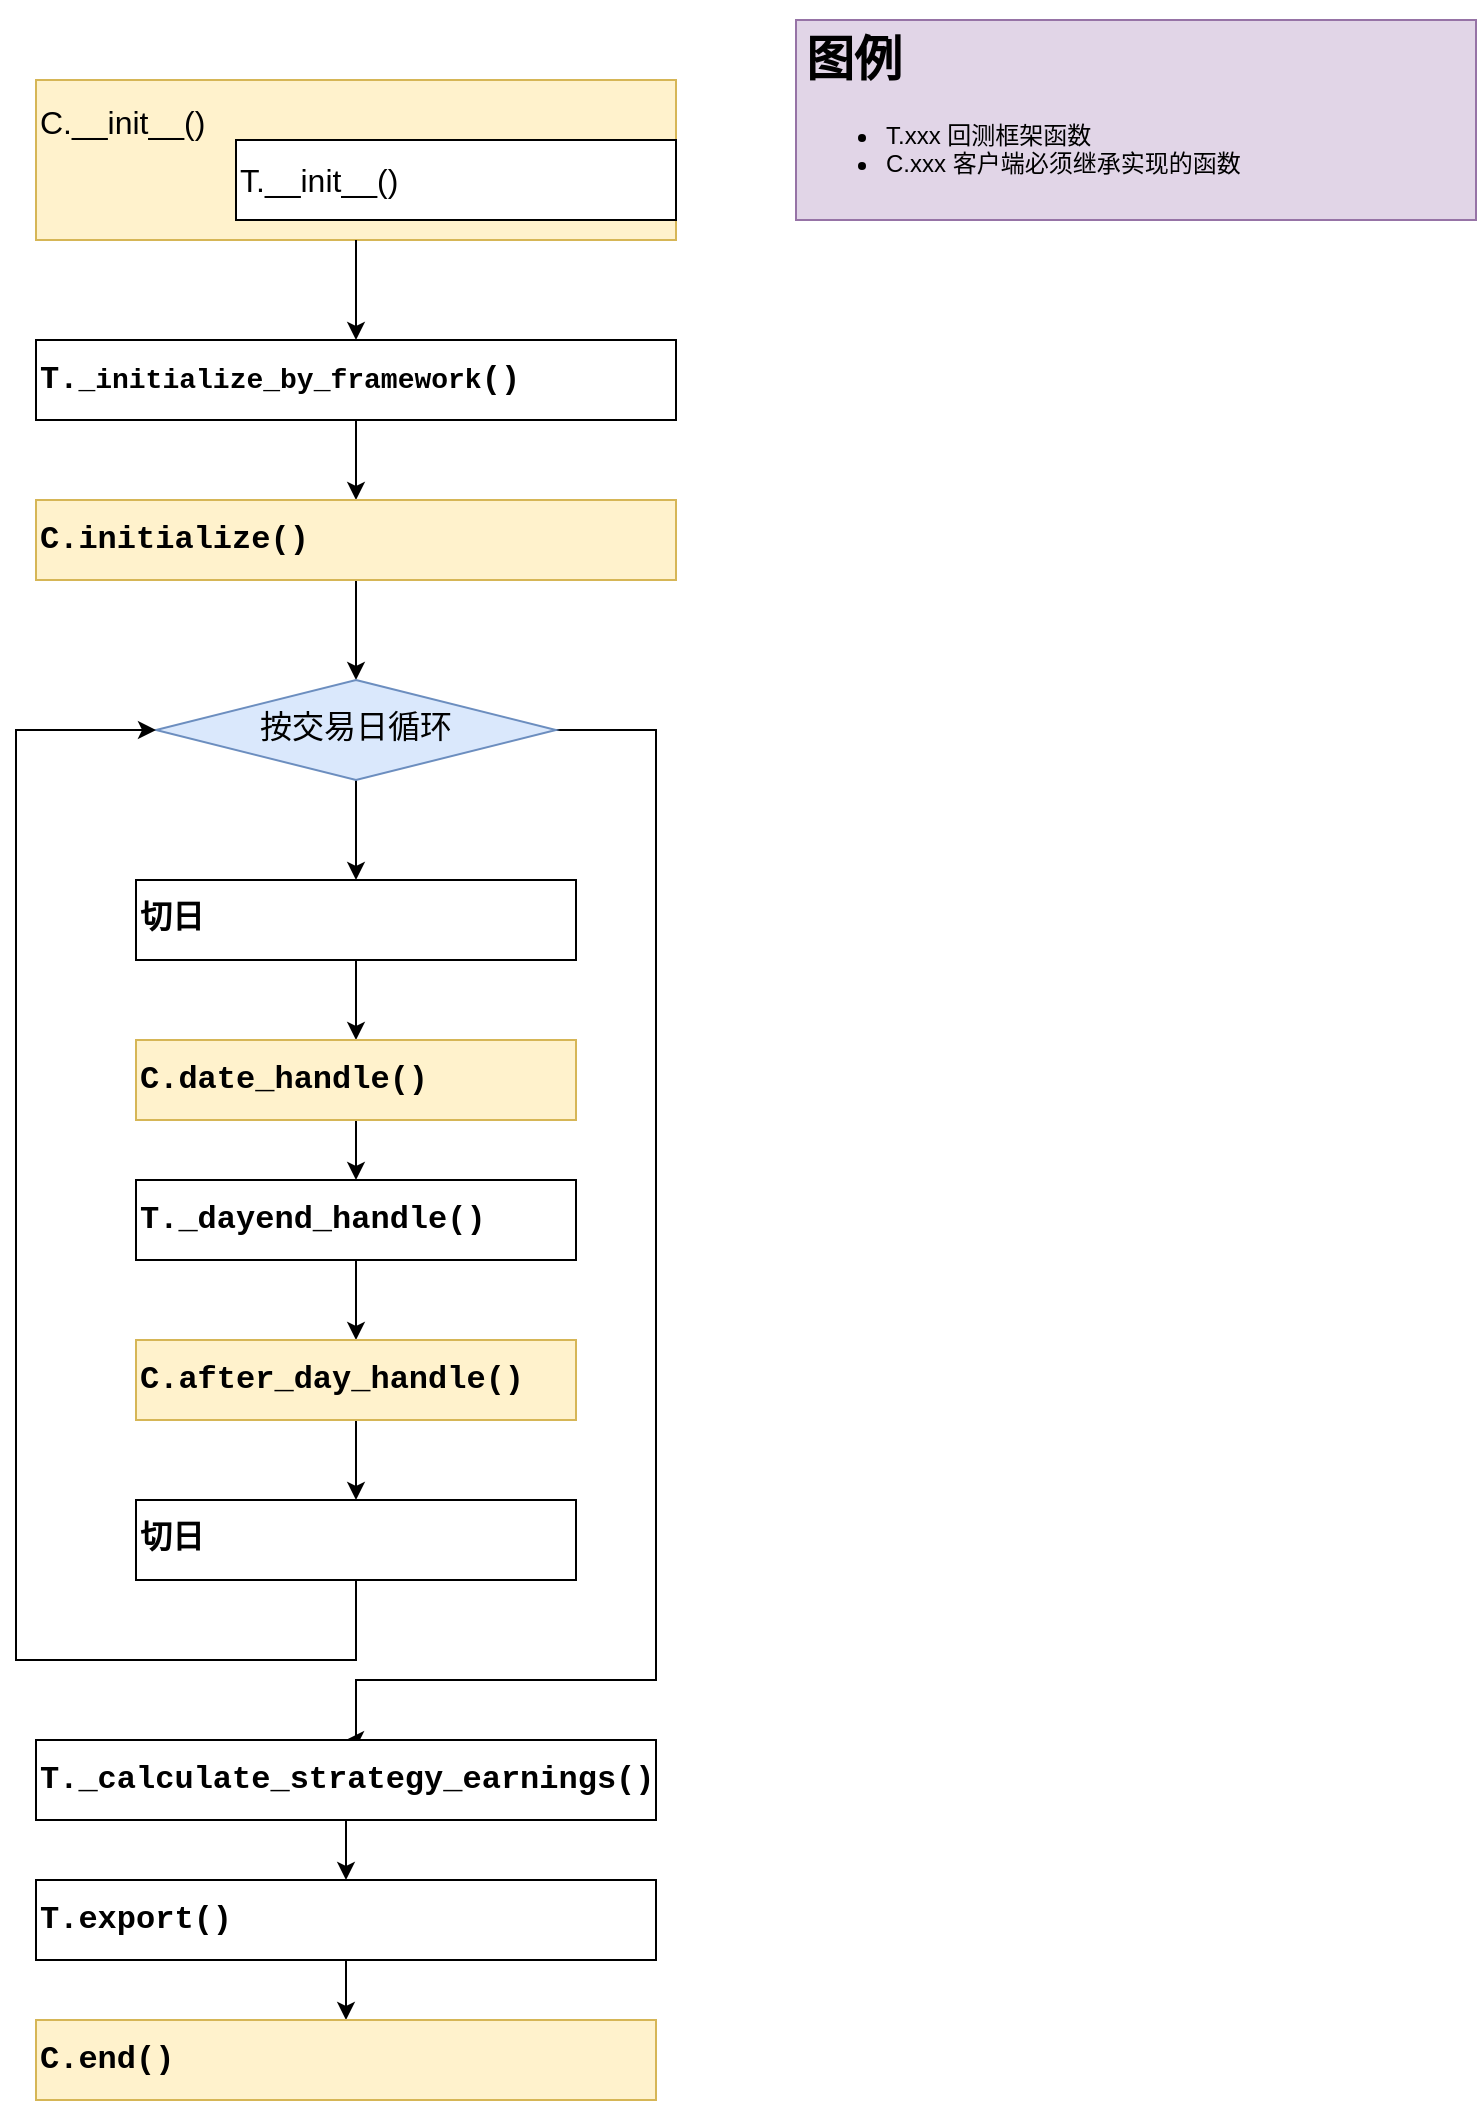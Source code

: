 <mxfile version="12.9.3" type="device" pages="2"><diagram id="9LquHpXJnnB-KaJI31sy" name="基金回测框架流程图"><mxGraphModel dx="1038" dy="548" grid="1" gridSize="10" guides="1" tooltips="1" connect="1" arrows="1" fold="1" page="1" pageScale="1" pageWidth="827" pageHeight="1169" math="0" shadow="0"><root><mxCell id="0"/><mxCell id="1" parent="0"/><mxCell id="lUjhLnlNjXNmUjrPEGCF-2" value="" style="group" parent="1" vertex="1" connectable="0"><mxGeometry x="60" y="70" width="320" height="80" as="geometry"/></mxCell><mxCell id="dNiknycowgw9r7NFCk6l-1" value="C.__init__()&lt;br&gt;&amp;nbsp;&lt;br&gt;&amp;nbsp;" style="rounded=0;whiteSpace=wrap;html=1;fillColor=#fff2cc;strokeColor=#d6b656;align=left;fontSize=16;" parent="lUjhLnlNjXNmUjrPEGCF-2" vertex="1"><mxGeometry width="320" height="80" as="geometry"/></mxCell><mxCell id="lUjhLnlNjXNmUjrPEGCF-1" value="T.__init__()" style="rounded=0;whiteSpace=wrap;html=1;fontSize=16;align=left;" parent="lUjhLnlNjXNmUjrPEGCF-2" vertex="1"><mxGeometry x="100" y="30" width="220" height="40" as="geometry"/></mxCell><mxCell id="lUjhLnlNjXNmUjrPEGCF-5" value="" style="edgeStyle=orthogonalEdgeStyle;rounded=0;orthogonalLoop=1;jettySize=auto;html=1;fontFamily=Courier New;fontSize=16;" parent="1" source="lUjhLnlNjXNmUjrPEGCF-3" target="lUjhLnlNjXNmUjrPEGCF-4" edge="1"><mxGeometry relative="1" as="geometry"/></mxCell><mxCell id="lUjhLnlNjXNmUjrPEGCF-3" value="T.&lt;span style=&quot;background-color: rgb(255, 255, 255); font-size: 14px; white-space: pre;&quot;&gt;_initialize_by_framework&lt;/span&gt;&lt;span&gt;()&lt;/span&gt;" style="rounded=0;whiteSpace=wrap;html=1;fontSize=16;align=left;fontFamily=Courier New;fontStyle=1" parent="1" vertex="1"><mxGeometry x="60" y="200" width="320" height="40" as="geometry"/></mxCell><mxCell id="lUjhLnlNjXNmUjrPEGCF-7" value="" style="edgeStyle=orthogonalEdgeStyle;rounded=0;orthogonalLoop=1;jettySize=auto;html=1;fontFamily=Courier New;fontSize=16;entryX=0.5;entryY=0;entryDx=0;entryDy=0;" parent="1" source="lUjhLnlNjXNmUjrPEGCF-4" target="lUjhLnlNjXNmUjrPEGCF-8" edge="1"><mxGeometry relative="1" as="geometry"><mxPoint x="220" y="370" as="targetPoint"/></mxGeometry></mxCell><mxCell id="lUjhLnlNjXNmUjrPEGCF-4" value="C.initialize&lt;span&gt;()&lt;/span&gt;" style="rounded=0;whiteSpace=wrap;html=1;fontSize=16;align=left;fontFamily=Courier New;fontStyle=1;fillColor=#fff2cc;strokeColor=#d6b656;" parent="1" vertex="1"><mxGeometry x="60" y="280" width="320" height="40" as="geometry"/></mxCell><mxCell id="lUjhLnlNjXNmUjrPEGCF-13" value="" style="edgeStyle=orthogonalEdgeStyle;rounded=0;orthogonalLoop=1;jettySize=auto;html=1;fontFamily=Courier New;fontSize=16;" parent="1" source="lUjhLnlNjXNmUjrPEGCF-8" target="lUjhLnlNjXNmUjrPEGCF-9" edge="1"><mxGeometry relative="1" as="geometry"/></mxCell><mxCell id="lUjhLnlNjXNmUjrPEGCF-24" value="" style="edgeStyle=orthogonalEdgeStyle;rounded=0;orthogonalLoop=1;jettySize=auto;html=1;fontFamily=Courier New;fontSize=16;entryX=0.5;entryY=0;entryDx=0;entryDy=0;" parent="1" source="lUjhLnlNjXNmUjrPEGCF-8" target="lUjhLnlNjXNmUjrPEGCF-20" edge="1"><mxGeometry relative="1" as="geometry"><mxPoint x="400" y="395" as="targetPoint"/><Array as="points"><mxPoint x="370" y="395"/><mxPoint x="370" y="870"/><mxPoint x="220" y="870"/></Array></mxGeometry></mxCell><mxCell id="lUjhLnlNjXNmUjrPEGCF-8" value="按交易日循环" style="rhombus;whiteSpace=wrap;html=1;fontFamily=Courier New;fontSize=16;align=center;fillColor=#dae8fc;strokeColor=#6c8ebf;" parent="1" vertex="1"><mxGeometry x="120" y="370" width="200" height="50" as="geometry"/></mxCell><mxCell id="lUjhLnlNjXNmUjrPEGCF-14" value="" style="edgeStyle=orthogonalEdgeStyle;rounded=0;orthogonalLoop=1;jettySize=auto;html=1;fontFamily=Courier New;fontSize=16;" parent="1" source="lUjhLnlNjXNmUjrPEGCF-9" target="lUjhLnlNjXNmUjrPEGCF-10" edge="1"><mxGeometry relative="1" as="geometry"/></mxCell><mxCell id="lUjhLnlNjXNmUjrPEGCF-9" value="切日" style="rounded=0;whiteSpace=wrap;html=1;fontSize=16;align=left;fontFamily=Courier New;fontStyle=1" parent="1" vertex="1"><mxGeometry x="110" y="470" width="220" height="40" as="geometry"/></mxCell><mxCell id="lUjhLnlNjXNmUjrPEGCF-15" value="" style="edgeStyle=orthogonalEdgeStyle;rounded=0;orthogonalLoop=1;jettySize=auto;html=1;fontFamily=Courier New;fontSize=16;" parent="1" source="lUjhLnlNjXNmUjrPEGCF-10" target="lUjhLnlNjXNmUjrPEGCF-11" edge="1"><mxGeometry relative="1" as="geometry"/></mxCell><mxCell id="lUjhLnlNjXNmUjrPEGCF-10" value="C.date_handle()" style="rounded=0;whiteSpace=wrap;html=1;fontSize=16;align=left;fontFamily=Courier New;fontStyle=1;fillColor=#fff2cc;strokeColor=#d6b656;" parent="1" vertex="1"><mxGeometry x="110" y="550" width="220" height="40" as="geometry"/></mxCell><mxCell id="lUjhLnlNjXNmUjrPEGCF-17" value="" style="edgeStyle=orthogonalEdgeStyle;rounded=0;orthogonalLoop=1;jettySize=auto;html=1;fontFamily=Courier New;fontSize=16;" parent="1" source="lUjhLnlNjXNmUjrPEGCF-11" target="lUjhLnlNjXNmUjrPEGCF-16" edge="1"><mxGeometry relative="1" as="geometry"/></mxCell><mxCell id="lUjhLnlNjXNmUjrPEGCF-11" value="T._dayend_handle()" style="rounded=0;whiteSpace=wrap;html=1;fontSize=16;align=left;fontFamily=Courier New;fontStyle=1" parent="1" vertex="1"><mxGeometry x="110" y="620" width="220" height="40" as="geometry"/></mxCell><mxCell id="lUjhLnlNjXNmUjrPEGCF-19" value="" style="edgeStyle=orthogonalEdgeStyle;rounded=0;orthogonalLoop=1;jettySize=auto;html=1;fontFamily=Courier New;fontSize=16;entryX=0;entryY=0.5;entryDx=0;entryDy=0;exitX=0.5;exitY=1;exitDx=0;exitDy=0;" parent="1" source="lUjhLnlNjXNmUjrPEGCF-18" target="lUjhLnlNjXNmUjrPEGCF-8" edge="1"><mxGeometry relative="1" as="geometry"><mxPoint x="220" y="870" as="sourcePoint"/><Array as="points"><mxPoint x="220" y="860"/><mxPoint x="50" y="860"/><mxPoint x="50" y="395"/></Array></mxGeometry></mxCell><mxCell id="lUjhLnlNjXNmUjrPEGCF-22" value="" style="edgeStyle=orthogonalEdgeStyle;rounded=0;orthogonalLoop=1;jettySize=auto;html=1;fontFamily=Courier New;fontSize=16;" parent="1" source="lUjhLnlNjXNmUjrPEGCF-16" target="lUjhLnlNjXNmUjrPEGCF-18" edge="1"><mxGeometry relative="1" as="geometry"/></mxCell><mxCell id="lUjhLnlNjXNmUjrPEGCF-16" value="C.after_day_handle()" style="rounded=0;whiteSpace=wrap;html=1;fontSize=16;align=left;fontFamily=Courier New;fontStyle=1;fillColor=#fff2cc;strokeColor=#d6b656;" parent="1" vertex="1"><mxGeometry x="110" y="700" width="220" height="40" as="geometry"/></mxCell><mxCell id="lUjhLnlNjXNmUjrPEGCF-26" value="" style="edgeStyle=orthogonalEdgeStyle;rounded=0;orthogonalLoop=1;jettySize=auto;html=1;fontFamily=Courier New;fontSize=16;" parent="1" source="lUjhLnlNjXNmUjrPEGCF-20" target="lUjhLnlNjXNmUjrPEGCF-25" edge="1"><mxGeometry relative="1" as="geometry"/></mxCell><mxCell id="lUjhLnlNjXNmUjrPEGCF-20" value="T._calculate_strategy_earnings()" style="rounded=0;whiteSpace=wrap;html=1;fontSize=16;align=left;fontFamily=Courier New;fontStyle=1;" parent="1" vertex="1"><mxGeometry x="60" y="900" width="310" height="40" as="geometry"/></mxCell><mxCell id="lUjhLnlNjXNmUjrPEGCF-28" value="" style="edgeStyle=orthogonalEdgeStyle;rounded=0;orthogonalLoop=1;jettySize=auto;html=1;fontFamily=Courier New;fontSize=16;" parent="1" source="lUjhLnlNjXNmUjrPEGCF-25" target="lUjhLnlNjXNmUjrPEGCF-27" edge="1"><mxGeometry relative="1" as="geometry"/></mxCell><mxCell id="lUjhLnlNjXNmUjrPEGCF-25" value="T.export()" style="rounded=0;whiteSpace=wrap;html=1;fontSize=16;align=left;fontFamily=Courier New;fontStyle=1;" parent="1" vertex="1"><mxGeometry x="60" y="970" width="310" height="40" as="geometry"/></mxCell><mxCell id="lUjhLnlNjXNmUjrPEGCF-27" value="C.end()" style="rounded=0;whiteSpace=wrap;html=1;fontSize=16;align=left;fontFamily=Courier New;fontStyle=1;fillColor=#fff2cc;strokeColor=#d6b656;" parent="1" vertex="1"><mxGeometry x="60" y="1040" width="310" height="40" as="geometry"/></mxCell><mxCell id="lUjhLnlNjXNmUjrPEGCF-18" value="切日" style="rounded=0;whiteSpace=wrap;html=1;fontSize=16;align=left;fontFamily=Courier New;fontStyle=1;" parent="1" vertex="1"><mxGeometry x="110" y="780" width="220" height="40" as="geometry"/></mxCell><mxCell id="lUjhLnlNjXNmUjrPEGCF-29" value="" style="edgeStyle=orthogonalEdgeStyle;rounded=0;orthogonalLoop=1;jettySize=auto;html=1;fontFamily=Courier New;fontSize=16;" parent="1" source="dNiknycowgw9r7NFCk6l-1" target="lUjhLnlNjXNmUjrPEGCF-3" edge="1"><mxGeometry relative="1" as="geometry"/></mxCell><mxCell id="_YClVU8o-C4WxSsiPc17-1" value="&lt;h1&gt;图例&lt;/h1&gt;&lt;p&gt;&lt;ul&gt;&lt;li&gt;T.xxx 回测框架函数&lt;/li&gt;&lt;li&gt;C.xxx 客户端必须继承实现的函数&lt;/li&gt;&lt;/ul&gt;&lt;/p&gt;" style="text;html=1;strokeColor=#9673a6;fillColor=#e1d5e7;spacing=5;spacingTop=-20;whiteSpace=wrap;overflow=hidden;rounded=0;" parent="1" vertex="1"><mxGeometry x="440" y="40" width="340" height="100" as="geometry"/></mxCell></root></mxGraphModel></diagram><diagram id="bemDhSIIszxiF6lGKJjw" name="主要对象图"><mxGraphModel dx="1730" dy="913" grid="1" gridSize="10" guides="1" tooltips="1" connect="1" arrows="1" fold="1" page="1" pageScale="1" pageWidth="827" pageHeight="1169" math="0" shadow="0"><root><mxCell id="ieitzcFaUFLtWvv8JrQe-0"/><mxCell id="ieitzcFaUFLtWvv8JrQe-1" parent="ieitzcFaUFLtWvv8JrQe-0"/><mxCell id="ieitzcFaUFLtWvv8JrQe-17" value="" style="edgeStyle=none;rounded=0;orthogonalLoop=1;jettySize=auto;html=1;fontFamily=Courier New;exitX=0.25;exitY=1;exitDx=0;exitDy=0;entryX=0;entryY=0.5;entryDx=0;entryDy=0;endArrow=oval;endFill=1;" parent="ieitzcFaUFLtWvv8JrQe-1" source="ieitzcFaUFLtWvv8JrQe-3" target="ieitzcFaUFLtWvv8JrQe-4" edge="1"><mxGeometry relative="1" as="geometry"><Array as="points"><mxPoint x="100" y="150"/></Array></mxGeometry></mxCell><mxCell id="ieitzcFaUFLtWvv8JrQe-3" value="FundBackTester" style="shape=parallelogram;perimeter=parallelogramPerimeter;whiteSpace=wrap;html=1;fontFamily=Courier New;fontStyle=1;fillColor=#f5f5f5;strokeColor=#666666;fontColor=#333333;" parent="ieitzcFaUFLtWvv8JrQe-1" vertex="1"><mxGeometry x="60" y="60" width="160" height="60" as="geometry"/></mxCell><mxCell id="ieitzcFaUFLtWvv8JrQe-4" value="&amp;nbsp;属性：start_date / end_date" style="text;html=1;strokeColor=#666666;fillColor=#f5f5f5;align=left;verticalAlign=middle;whiteSpace=wrap;rounded=0;fontFamily=Courier New;fontColor=#333333;" parent="ieitzcFaUFLtWvv8JrQe-1" vertex="1"><mxGeometry x="120" y="140" width="210" height="20" as="geometry"/></mxCell><mxCell id="ieitzcFaUFLtWvv8JrQe-7" value="&amp;nbsp;Unverise 资产池" style="rounded=0;whiteSpace=wrap;html=1;fontFamily=Courier New;align=left;fillColor=#dae8fc;strokeColor=#6c8ebf;" parent="ieitzcFaUFLtWvv8JrQe-1" vertex="1"><mxGeometry x="120" y="190" width="120" height="30" as="geometry"/></mxCell><mxCell id="ieitzcFaUFLtWvv8JrQe-8" value="&amp;nbsp;Context 上下文" style="rounded=0;whiteSpace=wrap;html=1;fontFamily=Courier New;align=left;fillColor=#dae8fc;strokeColor=#6c8ebf;" parent="ieitzcFaUFLtWvv8JrQe-1" vertex="1"><mxGeometry x="120" y="250" width="120" height="30" as="geometry"/></mxCell><mxCell id="qvRL2-K8h0EF5d9zSWWP-6" value="" style="edgeStyle=orthogonalEdgeStyle;rounded=0;orthogonalLoop=1;jettySize=auto;html=1;endArrow=oval;endFill=1;" edge="1" parent="ieitzcFaUFLtWvv8JrQe-1" source="ieitzcFaUFLtWvv8JrQe-9" target="qvRL2-K8h0EF5d9zSWWP-5"><mxGeometry relative="1" as="geometry"/></mxCell><mxCell id="ieitzcFaUFLtWvv8JrQe-9" value="&amp;nbsp;data:dict&lt;br&gt;&amp;nbsp;预加载数据" style="rounded=0;whiteSpace=wrap;html=1;fontFamily=Courier New;align=left;fillColor=#f8cecc;strokeColor=#b85450;" parent="ieitzcFaUFLtWvv8JrQe-1" vertex="1"><mxGeometry x="170" y="340" width="120" height="30" as="geometry"/></mxCell><mxCell id="ieitzcFaUFLtWvv8JrQe-10" value="&amp;nbsp;属性：today / pre_trade_day" style="text;html=1;strokeColor=#666666;fillColor=#f5f5f5;align=left;verticalAlign=middle;whiteSpace=wrap;rounded=0;fontFamily=Courier New;fontColor=#333333;" parent="ieitzcFaUFLtWvv8JrQe-1" vertex="1"><mxGeometry x="170" y="300" width="210" height="20" as="geometry"/></mxCell><mxCell id="ieitzcFaUFLtWvv8JrQe-11" value="&amp;nbsp;Account 账户" style="rounded=0;whiteSpace=wrap;html=1;fontFamily=Courier New;align=left;fillColor=#dae8fc;strokeColor=#6c8ebf;fontStyle=1" parent="ieitzcFaUFLtWvv8JrQe-1" vertex="1"><mxGeometry x="170" y="390" width="120" height="30" as="geometry"/></mxCell><mxCell id="qvRL2-K8h0EF5d9zSWWP-0" value="" style="edgeStyle=orthogonalEdgeStyle;rounded=0;orthogonalLoop=1;jettySize=auto;html=1;endArrow=oval;endFill=1;" edge="1" parent="ieitzcFaUFLtWvv8JrQe-1" source="ieitzcFaUFLtWvv8JrQe-13" target="ieitzcFaUFLtWvv8JrQe-30"><mxGeometry relative="1" as="geometry"/></mxCell><mxCell id="ieitzcFaUFLtWvv8JrQe-13" value="&amp;nbsp;Position 头寸" style="rounded=0;whiteSpace=wrap;html=1;fontFamily=Courier New;align=left;fillColor=#dae8fc;strokeColor=#6c8ebf;fontStyle=1" parent="ieitzcFaUFLtWvv8JrQe-1" vertex="1"><mxGeometry x="320" y="430" width="120" height="30" as="geometry"/></mxCell><mxCell id="qvRL2-K8h0EF5d9zSWWP-10" value="" style="edgeStyle=orthogonalEdgeStyle;rounded=0;orthogonalLoop=1;jettySize=auto;html=1;endArrow=oval;endFill=1;entryX=0;entryY=0.5;entryDx=0;entryDy=0;exitX=1;exitY=0.5;exitDx=0;exitDy=0;" edge="1" parent="ieitzcFaUFLtWvv8JrQe-1" source="ieitzcFaUFLtWvv8JrQe-14" target="qvRL2-K8h0EF5d9zSWWP-11"><mxGeometry relative="1" as="geometry"><mxPoint x="320" y="675" as="targetPoint"/><Array as="points"><mxPoint x="270" y="675"/><mxPoint x="270" y="675"/></Array></mxGeometry></mxCell><mxCell id="ieitzcFaUFLtWvv8JrQe-14" value="Result 策略结果" style="rounded=0;whiteSpace=wrap;html=1;fontFamily=Courier New;align=left;fillColor=#dae8fc;strokeColor=#6c8ebf;fontStyle=1" parent="ieitzcFaUFLtWvv8JrQe-1" vertex="1"><mxGeometry x="120" y="660" width="120" height="30" as="geometry"/></mxCell><mxCell id="qvRL2-K8h0EF5d9zSWWP-2" value="" style="edgeStyle=orthogonalEdgeStyle;rounded=0;orthogonalLoop=1;jettySize=auto;html=1;endArrow=oval;endFill=1;" edge="1" parent="ieitzcFaUFLtWvv8JrQe-1" source="ieitzcFaUFLtWvv8JrQe-15" target="qvRL2-K8h0EF5d9zSWWP-1"><mxGeometry relative="1" as="geometry"/></mxCell><mxCell id="ieitzcFaUFLtWvv8JrQe-15" value="&amp;nbsp;Order 订单" style="rounded=0;whiteSpace=wrap;html=1;fontFamily=Courier New;align=left;fillColor=#dae8fc;strokeColor=#6c8ebf;fontStyle=1" parent="ieitzcFaUFLtWvv8JrQe-1" vertex="1"><mxGeometry x="320" y="500" width="120" height="30" as="geometry"/></mxCell><mxCell id="ieitzcFaUFLtWvv8JrQe-32" value="" style="edgeStyle=none;rounded=0;orthogonalLoop=1;jettySize=auto;html=1;endArrow=oval;endFill=1;fontFamily=Courier New;" parent="ieitzcFaUFLtWvv8JrQe-1" source="ieitzcFaUFLtWvv8JrQe-16" target="ieitzcFaUFLtWvv8JrQe-31" edge="1"><mxGeometry relative="1" as="geometry"/></mxCell><mxCell id="ieitzcFaUFLtWvv8JrQe-16" value="&amp;nbsp;daily_return &lt;br&gt;&amp;nbsp;日结算数据" style="rounded=0;whiteSpace=wrap;html=1;fontFamily=Courier New;align=left;fillColor=#f8cecc;strokeColor=#b85450;" parent="ieitzcFaUFLtWvv8JrQe-1" vertex="1"><mxGeometry x="320" y="585" width="130" height="30" as="geometry"/></mxCell><mxCell id="ieitzcFaUFLtWvv8JrQe-18" value="" style="edgeStyle=none;rounded=0;orthogonalLoop=1;jettySize=auto;html=1;fontFamily=Courier New;exitX=0.25;exitY=1;exitDx=0;exitDy=0;entryX=0;entryY=0.5;entryDx=0;entryDy=0;endArrow=oval;endFill=1;" parent="ieitzcFaUFLtWvv8JrQe-1" source="ieitzcFaUFLtWvv8JrQe-3" target="ieitzcFaUFLtWvv8JrQe-7" edge="1"><mxGeometry relative="1" as="geometry"><mxPoint x="110" y="130" as="sourcePoint"/><mxPoint x="130" y="160" as="targetPoint"/><Array as="points"><mxPoint x="100" y="205"/></Array></mxGeometry></mxCell><mxCell id="ieitzcFaUFLtWvv8JrQe-19" value="" style="edgeStyle=none;rounded=0;orthogonalLoop=1;jettySize=auto;html=1;fontFamily=Courier New;entryX=0;entryY=0.5;entryDx=0;entryDy=0;endArrow=oval;endFill=1;" parent="ieitzcFaUFLtWvv8JrQe-1" target="ieitzcFaUFLtWvv8JrQe-8" edge="1"><mxGeometry relative="1" as="geometry"><mxPoint x="100" y="120" as="sourcePoint"/><mxPoint x="140" y="170" as="targetPoint"/><Array as="points"><mxPoint x="100" y="265"/></Array></mxGeometry></mxCell><mxCell id="ieitzcFaUFLtWvv8JrQe-20" value="" style="edgeStyle=none;rounded=0;orthogonalLoop=1;jettySize=auto;html=1;fontFamily=Courier New;exitX=0.25;exitY=1;exitDx=0;exitDy=0;entryX=0;entryY=0.5;entryDx=0;entryDy=0;endArrow=oval;endFill=1;" parent="ieitzcFaUFLtWvv8JrQe-1" source="ieitzcFaUFLtWvv8JrQe-8" target="ieitzcFaUFLtWvv8JrQe-10" edge="1"><mxGeometry relative="1" as="geometry"><mxPoint x="130" y="150" as="sourcePoint"/><mxPoint x="150" y="180" as="targetPoint"/><Array as="points"><mxPoint x="150" y="310"/></Array></mxGeometry></mxCell><mxCell id="ieitzcFaUFLtWvv8JrQe-21" value="" style="edgeStyle=none;rounded=0;orthogonalLoop=1;jettySize=auto;html=1;fontFamily=Courier New;exitX=0.25;exitY=1;exitDx=0;exitDy=0;entryX=0;entryY=0.5;entryDx=0;entryDy=0;endArrow=oval;endFill=1;" parent="ieitzcFaUFLtWvv8JrQe-1" source="ieitzcFaUFLtWvv8JrQe-8" target="ieitzcFaUFLtWvv8JrQe-9" edge="1"><mxGeometry relative="1" as="geometry"><mxPoint x="160" y="290" as="sourcePoint"/><mxPoint x="180" y="320" as="targetPoint"/><Array as="points"><mxPoint x="150" y="355"/></Array></mxGeometry></mxCell><mxCell id="ieitzcFaUFLtWvv8JrQe-22" value="" style="edgeStyle=none;rounded=0;orthogonalLoop=1;jettySize=auto;html=1;fontFamily=Courier New;exitX=0.25;exitY=1;exitDx=0;exitDy=0;entryX=0;entryY=0.5;entryDx=0;entryDy=0;endArrow=oval;endFill=1;" parent="ieitzcFaUFLtWvv8JrQe-1" source="ieitzcFaUFLtWvv8JrQe-8" target="ieitzcFaUFLtWvv8JrQe-11" edge="1"><mxGeometry relative="1" as="geometry"><mxPoint x="170" y="300" as="sourcePoint"/><mxPoint x="190" y="330" as="targetPoint"/><Array as="points"><mxPoint x="150" y="405"/></Array></mxGeometry></mxCell><mxCell id="ieitzcFaUFLtWvv8JrQe-23" value="1:N" style="text;html=1;align=center;verticalAlign=middle;resizable=0;points=[];labelBackgroundColor=#ffffff;fontFamily=Courier New;" parent="ieitzcFaUFLtWvv8JrQe-22" vertex="1" connectable="0"><mxGeometry x="0.446" y="-2" relative="1" as="geometry"><mxPoint as="offset"/></mxGeometry></mxCell><mxCell id="ieitzcFaUFLtWvv8JrQe-24" value="" style="edgeStyle=none;rounded=0;orthogonalLoop=1;jettySize=auto;html=1;fontFamily=Courier New;exitX=0.25;exitY=1;exitDx=0;exitDy=0;entryX=0;entryY=0.5;entryDx=0;entryDy=0;endArrow=oval;endFill=1;" parent="ieitzcFaUFLtWvv8JrQe-1" source="ieitzcFaUFLtWvv8JrQe-11" target="ieitzcFaUFLtWvv8JrQe-13" edge="1"><mxGeometry relative="1" as="geometry"><mxPoint x="160" y="290" as="sourcePoint"/><mxPoint x="180" y="415" as="targetPoint"/><Array as="points"><mxPoint x="200" y="445"/></Array></mxGeometry></mxCell><mxCell id="ieitzcFaUFLtWvv8JrQe-25" value="1:N dict" style="text;html=1;align=center;verticalAlign=middle;resizable=0;points=[];labelBackgroundColor=#ffffff;fontFamily=Courier New;" parent="ieitzcFaUFLtWvv8JrQe-24" vertex="1" connectable="0"><mxGeometry x="0.446" y="-2" relative="1" as="geometry"><mxPoint x="-20" y="-2" as="offset"/></mxGeometry></mxCell><mxCell id="ieitzcFaUFLtWvv8JrQe-26" value="" style="edgeStyle=none;rounded=0;orthogonalLoop=1;jettySize=auto;html=1;fontFamily=Courier New;exitX=0.25;exitY=1;exitDx=0;exitDy=0;entryX=0;entryY=0.5;entryDx=0;entryDy=0;endArrow=oval;endFill=1;" parent="ieitzcFaUFLtWvv8JrQe-1" source="ieitzcFaUFLtWvv8JrQe-11" target="ieitzcFaUFLtWvv8JrQe-15" edge="1"><mxGeometry relative="1" as="geometry"><mxPoint x="210" y="430" as="sourcePoint"/><mxPoint x="330" y="455.0" as="targetPoint"/><Array as="points"><mxPoint x="200" y="515"/></Array></mxGeometry></mxCell><mxCell id="ieitzcFaUFLtWvv8JrQe-27" value="1:N dict" style="text;html=1;align=center;verticalAlign=middle;resizable=0;points=[];labelBackgroundColor=#ffffff;fontFamily=Courier New;" parent="ieitzcFaUFLtWvv8JrQe-26" vertex="1" connectable="0"><mxGeometry x="0.446" y="-2" relative="1" as="geometry"><mxPoint x="-9.17" y="-2" as="offset"/></mxGeometry></mxCell><mxCell id="ieitzcFaUFLtWvv8JrQe-28" value="" style="edgeStyle=none;rounded=0;orthogonalLoop=1;jettySize=auto;html=1;fontFamily=Courier New;entryX=0;entryY=0.5;entryDx=0;entryDy=0;endArrow=oval;endFill=1;" parent="ieitzcFaUFLtWvv8JrQe-1" target="ieitzcFaUFLtWvv8JrQe-16" edge="1"><mxGeometry relative="1" as="geometry"><mxPoint x="200" y="420" as="sourcePoint"/><mxPoint x="340" y="465.0" as="targetPoint"/><Array as="points"><mxPoint x="200" y="600"/></Array></mxGeometry></mxCell><mxCell id="ieitzcFaUFLtWvv8JrQe-29" value="dataframe" style="text;html=1;align=center;verticalAlign=middle;resizable=0;points=[];labelBackgroundColor=#ffffff;fontFamily=Courier New;" parent="ieitzcFaUFLtWvv8JrQe-28" vertex="1" connectable="0"><mxGeometry x="0.446" y="-2" relative="1" as="geometry"><mxPoint x="5" y="-2" as="offset"/></mxGeometry></mxCell><mxCell id="ieitzcFaUFLtWvv8JrQe-30" value="&lt;ul&gt;&lt;li&gt;PK:date/sec_id&lt;/li&gt;&lt;li&gt;数量&lt;/li&gt;&lt;li&gt;当日价格&lt;/li&gt;&lt;/ul&gt;" style="text;html=1;strokeColor=#666666;fillColor=#f5f5f5;align=left;verticalAlign=middle;whiteSpace=wrap;rounded=0;fontFamily=Courier New;fontColor=#333333;" parent="ieitzcFaUFLtWvv8JrQe-1" vertex="1"><mxGeometry x="470" y="420" width="180" height="50" as="geometry"/></mxCell><mxCell id="ieitzcFaUFLtWvv8JrQe-31" value="&lt;ul&gt;&lt;li&gt;&lt;b&gt;&lt;u&gt;date （index)&lt;/u&gt;&lt;/b&gt;&lt;/li&gt;&lt;li&gt;总资产&lt;/li&gt;&lt;li&gt;当日收益率&lt;/li&gt;&lt;li&gt;累计收益率&lt;/li&gt;&lt;li&gt;交易次数&lt;/li&gt;&lt;/ul&gt;" style="text;html=1;strokeColor=#b85450;fillColor=#f8cecc;align=left;verticalAlign=middle;whiteSpace=wrap;rounded=0;fontFamily=Courier New;" parent="ieitzcFaUFLtWvv8JrQe-1" vertex="1"><mxGeometry x="470" y="562.5" width="180" height="75" as="geometry"/></mxCell><mxCell id="qvRL2-K8h0EF5d9zSWWP-1" value="&lt;ul&gt;&lt;li&gt;PK:date/sec_id&lt;/li&gt;&lt;li&gt;方向:买卖&lt;/li&gt;&lt;li&gt;下单数量/价格&lt;/li&gt;&lt;li&gt;成交数量/价格&lt;/li&gt;&lt;li&gt;状态&lt;/li&gt;&lt;/ul&gt;" style="text;html=1;strokeColor=#666666;fillColor=#f5f5f5;align=left;verticalAlign=middle;whiteSpace=wrap;rounded=0;fontFamily=Courier New;fontColor=#333333;" vertex="1" parent="ieitzcFaUFLtWvv8JrQe-1"><mxGeometry x="470" y="475" width="180" height="80" as="geometry"/></mxCell><mxCell id="qvRL2-K8h0EF5d9zSWWP-3" value="" style="edgeStyle=none;rounded=0;orthogonalLoop=1;jettySize=auto;html=1;fontFamily=Courier New;endArrow=oval;endFill=1;entryX=0;entryY=0.5;entryDx=0;entryDy=0;" edge="1" parent="ieitzcFaUFLtWvv8JrQe-1" target="ieitzcFaUFLtWvv8JrQe-14"><mxGeometry relative="1" as="geometry"><mxPoint x="100" y="120" as="sourcePoint"/><mxPoint x="120" y="570" as="targetPoint"/><Array as="points"><mxPoint x="100" y="675"/></Array></mxGeometry></mxCell><mxCell id="qvRL2-K8h0EF5d9zSWWP-4" value="&lt;ul&gt;&lt;li&gt;&lt;b&gt;&lt;u&gt;date （index)&lt;/u&gt;&lt;/b&gt;&lt;/li&gt;&lt;li&gt;date&lt;/li&gt;&lt;li&gt;pretrade_date&lt;br&gt;&lt;/li&gt;&lt;li&gt;price&lt;br&gt;&lt;/li&gt;&lt;/ul&gt;" style="text;html=1;strokeColor=#b85450;fillColor=#f8cecc;align=left;verticalAlign=middle;whiteSpace=wrap;rounded=0;fontFamily=Courier New;" vertex="1" parent="ieitzcFaUFLtWvv8JrQe-1"><mxGeometry x="470" y="317.5" width="180" height="75" as="geometry"/></mxCell><mxCell id="qvRL2-K8h0EF5d9zSWWP-7" value="" style="edgeStyle=orthogonalEdgeStyle;rounded=0;orthogonalLoop=1;jettySize=auto;html=1;endArrow=oval;endFill=1;" edge="1" parent="ieitzcFaUFLtWvv8JrQe-1" source="qvRL2-K8h0EF5d9zSWWP-5" target="qvRL2-K8h0EF5d9zSWWP-4"><mxGeometry relative="1" as="geometry"/></mxCell><mxCell id="qvRL2-K8h0EF5d9zSWWP-5" value="基金编号" style="text;html=1;strokeColor=#666666;fillColor=#f5f5f5;align=left;verticalAlign=middle;whiteSpace=wrap;rounded=0;fontFamily=Courier New;fontColor=#333333;" vertex="1" parent="ieitzcFaUFLtWvv8JrQe-1"><mxGeometry x="310" y="345" width="80" height="20" as="geometry"/></mxCell><mxCell id="qvRL2-K8h0EF5d9zSWWP-8" value="&lt;ul&gt;&lt;li&gt;&lt;b&gt;&lt;u&gt;date （index)&lt;/u&gt;&lt;/b&gt;&lt;/li&gt;&lt;li&gt;总资产&lt;/li&gt;&lt;li&gt;当日收益率&lt;/li&gt;&lt;li&gt;累计收益率&lt;/li&gt;&lt;li&gt;交易次数&lt;/li&gt;&lt;/ul&gt;" style="text;html=1;strokeColor=#b85450;fillColor=#f8cecc;align=left;verticalAlign=middle;whiteSpace=wrap;rounded=0;fontFamily=Courier New;" vertex="1" parent="ieitzcFaUFLtWvv8JrQe-1"><mxGeometry x="280" y="760" width="180" height="75" as="geometry"/></mxCell><mxCell id="qvRL2-K8h0EF5d9zSWWP-11" value="&lt;ul&gt;&lt;li&gt;总收益率&lt;/li&gt;&lt;li&gt;期末资产总值&lt;/li&gt;&lt;li&gt;资本总投入&lt;/li&gt;&lt;li&gt;交易次数&lt;/li&gt;&lt;/ul&gt;" style="text;html=1;strokeColor=#666666;fillColor=#f5f5f5;align=left;verticalAlign=middle;whiteSpace=wrap;rounded=0;fontFamily=Courier New;fontColor=#333333;" vertex="1" parent="ieitzcFaUFLtWvv8JrQe-1"><mxGeometry x="280" y="645" width="180" height="60" as="geometry"/></mxCell><mxCell id="qvRL2-K8h0EF5d9zSWWP-13" value="" style="edgeStyle=orthogonalEdgeStyle;rounded=0;orthogonalLoop=1;jettySize=auto;html=1;endArrow=oval;endFill=1;entryX=0;entryY=0.5;entryDx=0;entryDy=0;exitX=1;exitY=0.5;exitDx=0;exitDy=0;" edge="1" parent="ieitzcFaUFLtWvv8JrQe-1" source="ieitzcFaUFLtWvv8JrQe-14" target="qvRL2-K8h0EF5d9zSWWP-8"><mxGeometry relative="1" as="geometry"><mxPoint x="250" y="685" as="sourcePoint"/><mxPoint x="290" y="685" as="targetPoint"/><Array as="points"><mxPoint x="260" y="675"/><mxPoint x="260" y="798"/></Array></mxGeometry></mxCell></root></mxGraphModel></diagram></mxfile>
